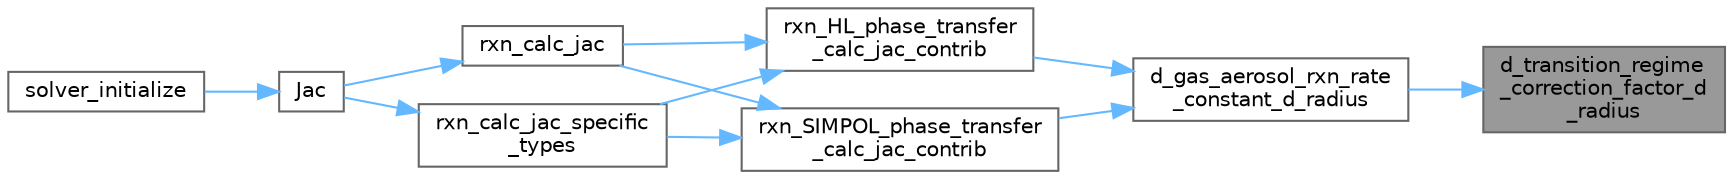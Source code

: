 digraph "d_transition_regime_correction_factor_d_radius"
{
 // LATEX_PDF_SIZE
  bgcolor="transparent";
  edge [fontname=Helvetica,fontsize=10,labelfontname=Helvetica,labelfontsize=10];
  node [fontname=Helvetica,fontsize=10,shape=box,height=0.2,width=0.4];
  rankdir="RL";
  Node1 [label="d_transition_regime\l_correction_factor_d\l_radius",height=0.2,width=0.4,color="gray40", fillcolor="grey60", style="filled", fontcolor="black",tooltip=" "];
  Node1 -> Node2 [dir="back",color="steelblue1",style="solid"];
  Node2 [label="d_gas_aerosol_rxn_rate\l_constant_d_radius",height=0.2,width=0.4,color="grey40", fillcolor="white", style="filled",URL="$util_8h.html#ad31f0cb5f01c257931b6e82d91b6fb23",tooltip=" "];
  Node2 -> Node3 [dir="back",color="steelblue1",style="solid"];
  Node3 [label="rxn_HL_phase_transfer\l_calc_jac_contrib",height=0.2,width=0.4,color="grey40", fillcolor="white", style="filled",URL="$rxn___h_l__phase__transfer_8c.html#a4e04c50da5215b9886991e6f0c98cccc",tooltip="Calculate contributions to the Jacobian from this reaction."];
  Node3 -> Node4 [dir="back",color="steelblue1",style="solid"];
  Node4 [label="rxn_calc_jac",height=0.2,width=0.4,color="grey40", fillcolor="white", style="filled",URL="$rxn__solver_8c.html#ad44deb65b9845d05c6bd148e3378b42a",tooltip="Calculate the Jacobian."];
  Node4 -> Node5 [dir="back",color="steelblue1",style="solid"];
  Node5 [label="Jac",height=0.2,width=0.4,color="grey40", fillcolor="white", style="filled",URL="$camp__solver_8c.html#a13451d507558a61a2353adfed58db468",tooltip="Compute the Jacobian."];
  Node5 -> Node6 [dir="back",color="steelblue1",style="solid"];
  Node6 [label="solver_initialize",height=0.2,width=0.4,color="grey40", fillcolor="white", style="filled",URL="$camp__solver_8c.html#a599ffdef916b139a1690bfd41aa386b6",tooltip="Solver initialization."];
  Node3 -> Node7 [dir="back",color="steelblue1",style="solid"];
  Node7 [label="rxn_calc_jac_specific\l_types",height=0.2,width=0.4,color="grey40", fillcolor="white", style="filled",URL="$rxn__solver_8c.html#a40f9caeb40a6630edd3d61544ee29922",tooltip="Calculate the Jacobian for only some specific types."];
  Node7 -> Node5 [dir="back",color="steelblue1",style="solid"];
  Node2 -> Node8 [dir="back",color="steelblue1",style="solid"];
  Node8 [label="rxn_SIMPOL_phase_transfer\l_calc_jac_contrib",height=0.2,width=0.4,color="grey40", fillcolor="white", style="filled",URL="$rxn___s_i_m_p_o_l__phase__transfer_8c.html#a2c6b4163ab0a9e65eec7dd8286d67885",tooltip="Calculate contributions to the Jacobian from this reaction."];
  Node8 -> Node4 [dir="back",color="steelblue1",style="solid"];
  Node8 -> Node7 [dir="back",color="steelblue1",style="solid"];
}
